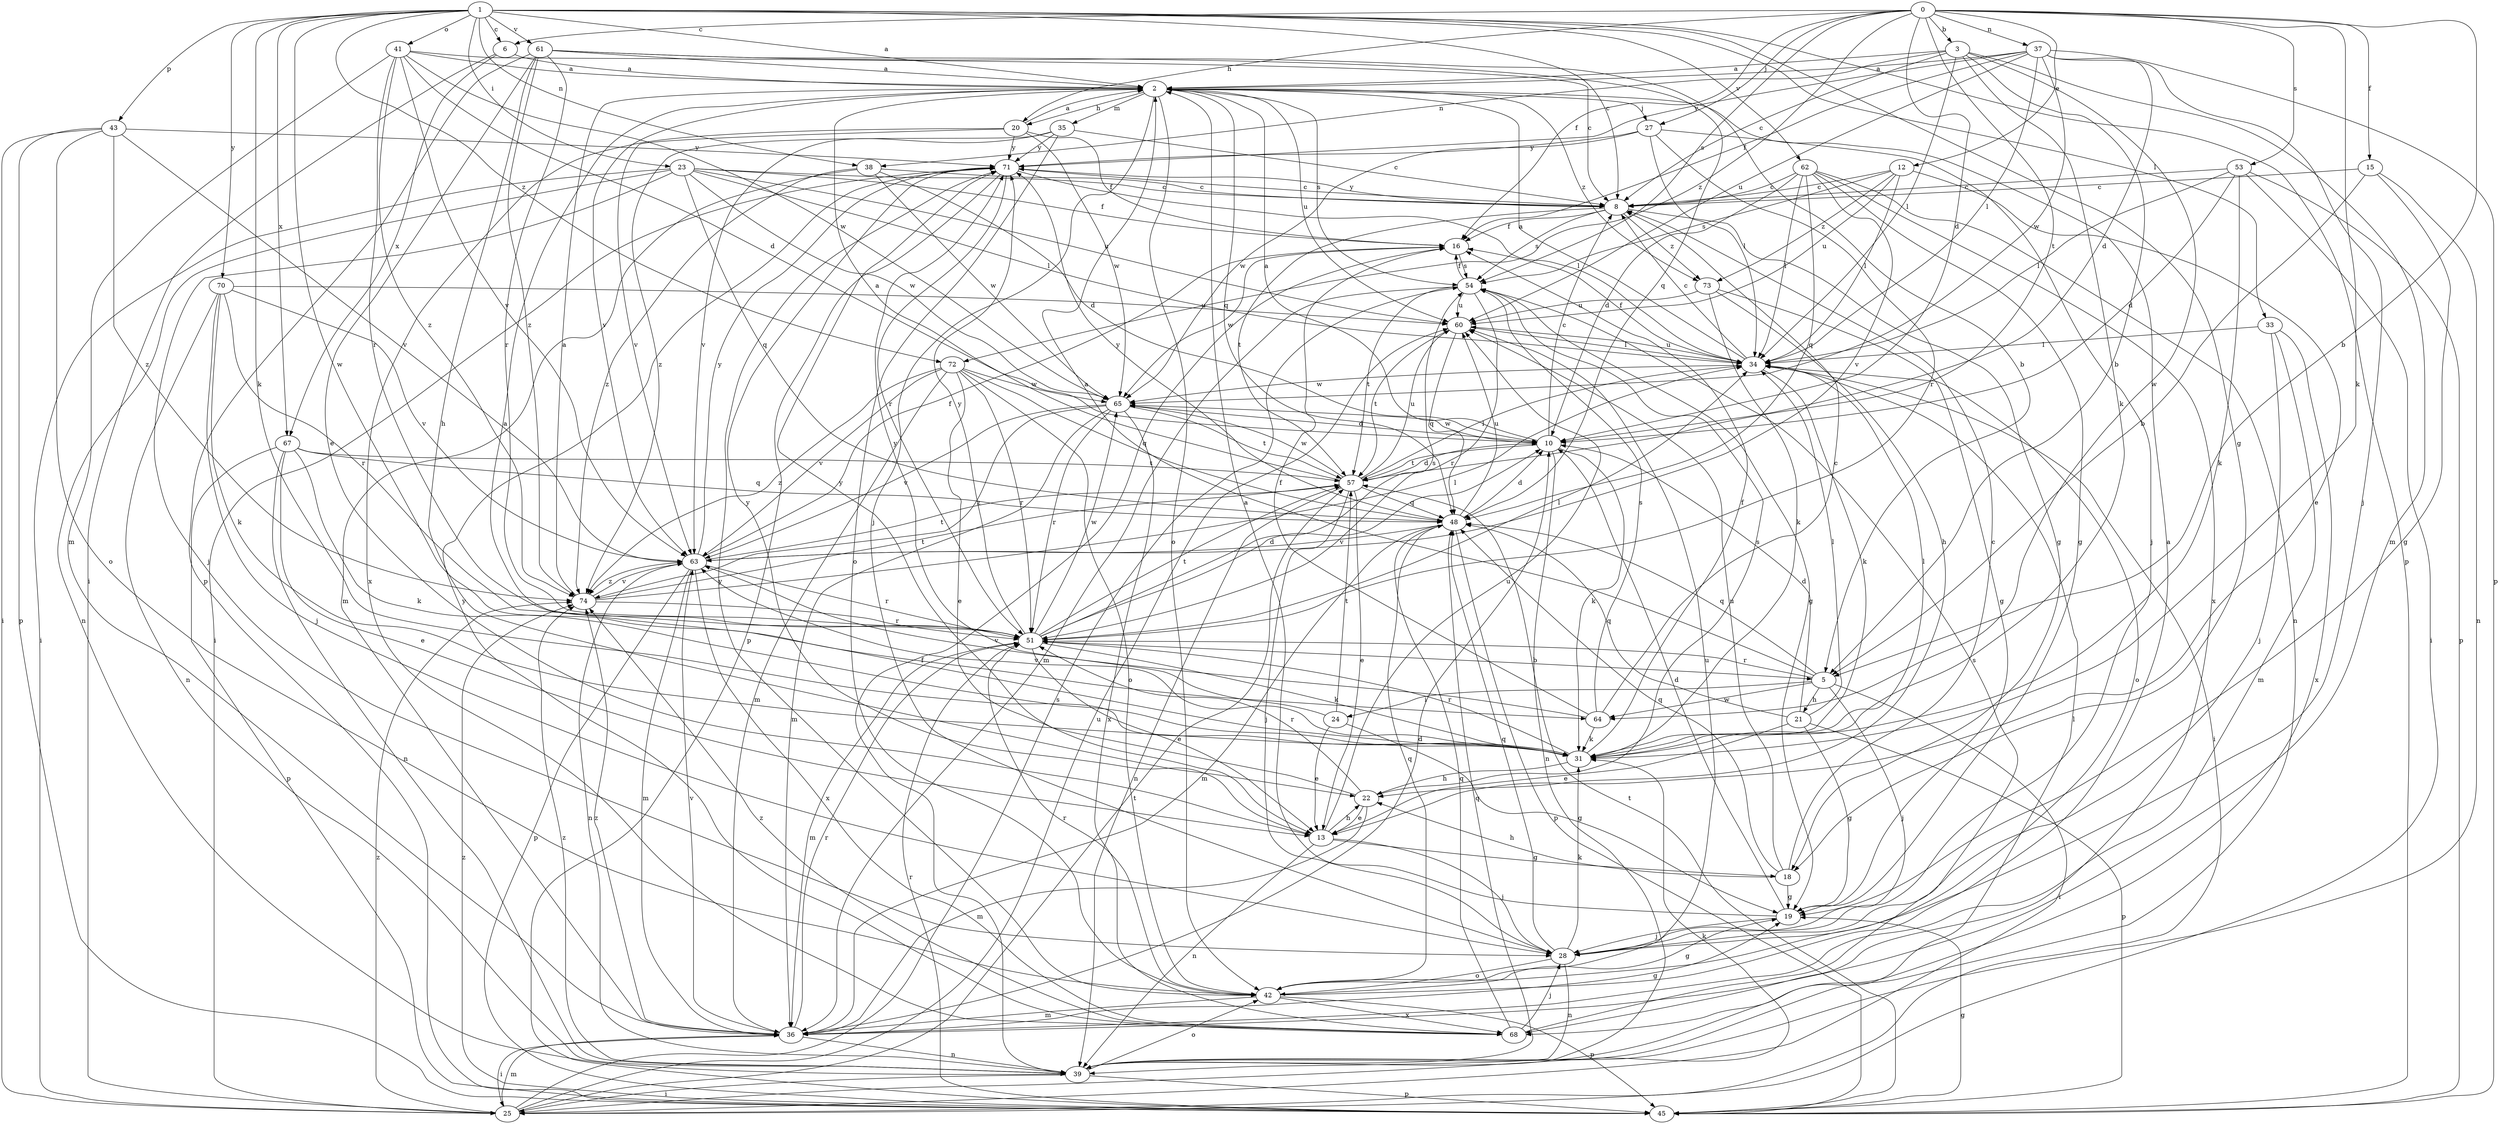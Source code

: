 strict digraph  {
0;
1;
2;
3;
5;
6;
8;
10;
12;
13;
15;
16;
18;
19;
20;
21;
22;
23;
24;
25;
27;
28;
31;
33;
34;
35;
36;
37;
38;
39;
41;
42;
43;
45;
48;
51;
53;
54;
57;
60;
61;
62;
63;
64;
65;
67;
68;
70;
71;
72;
73;
74;
0 -> 3  [label=b];
0 -> 5  [label=b];
0 -> 6  [label=c];
0 -> 10  [label=d];
0 -> 12  [label=e];
0 -> 15  [label=f];
0 -> 16  [label=f];
0 -> 20  [label=h];
0 -> 27  [label=j];
0 -> 31  [label=k];
0 -> 37  [label=n];
0 -> 53  [label=s];
0 -> 54  [label=s];
0 -> 57  [label=t];
0 -> 72  [label=z];
1 -> 2  [label=a];
1 -> 6  [label=c];
1 -> 8  [label=c];
1 -> 18  [label=g];
1 -> 23  [label=i];
1 -> 31  [label=k];
1 -> 33  [label=l];
1 -> 38  [label=n];
1 -> 41  [label=o];
1 -> 43  [label=p];
1 -> 45  [label=p];
1 -> 61  [label=v];
1 -> 62  [label=v];
1 -> 64  [label=w];
1 -> 67  [label=x];
1 -> 70  [label=y];
1 -> 72  [label=z];
2 -> 20  [label=h];
2 -> 27  [label=j];
2 -> 28  [label=j];
2 -> 35  [label=m];
2 -> 42  [label=o];
2 -> 48  [label=q];
2 -> 54  [label=s];
2 -> 60  [label=u];
2 -> 63  [label=v];
2 -> 73  [label=z];
3 -> 2  [label=a];
3 -> 5  [label=b];
3 -> 8  [label=c];
3 -> 31  [label=k];
3 -> 34  [label=l];
3 -> 36  [label=m];
3 -> 38  [label=n];
3 -> 64  [label=w];
5 -> 2  [label=a];
5 -> 21  [label=h];
5 -> 24  [label=i];
5 -> 25  [label=i];
5 -> 28  [label=j];
5 -> 48  [label=q];
5 -> 51  [label=r];
5 -> 64  [label=w];
6 -> 2  [label=a];
6 -> 25  [label=i];
6 -> 67  [label=x];
8 -> 16  [label=f];
8 -> 18  [label=g];
8 -> 54  [label=s];
8 -> 57  [label=t];
8 -> 71  [label=y];
8 -> 73  [label=z];
10 -> 2  [label=a];
10 -> 8  [label=c];
10 -> 31  [label=k];
10 -> 39  [label=n];
10 -> 57  [label=t];
10 -> 65  [label=w];
12 -> 8  [label=c];
12 -> 13  [label=e];
12 -> 34  [label=l];
12 -> 54  [label=s];
12 -> 60  [label=u];
12 -> 73  [label=z];
13 -> 18  [label=g];
13 -> 22  [label=h];
13 -> 28  [label=j];
13 -> 39  [label=n];
13 -> 60  [label=u];
13 -> 71  [label=y];
15 -> 5  [label=b];
15 -> 8  [label=c];
15 -> 19  [label=g];
15 -> 39  [label=n];
16 -> 54  [label=s];
16 -> 65  [label=w];
18 -> 8  [label=c];
18 -> 19  [label=g];
18 -> 22  [label=h];
18 -> 48  [label=q];
18 -> 60  [label=u];
19 -> 2  [label=a];
19 -> 10  [label=d];
19 -> 28  [label=j];
20 -> 2  [label=a];
20 -> 16  [label=f];
20 -> 63  [label=v];
20 -> 65  [label=w];
20 -> 68  [label=x];
20 -> 71  [label=y];
21 -> 10  [label=d];
21 -> 13  [label=e];
21 -> 19  [label=g];
21 -> 34  [label=l];
21 -> 45  [label=p];
21 -> 48  [label=q];
22 -> 13  [label=e];
22 -> 36  [label=m];
22 -> 51  [label=r];
22 -> 54  [label=s];
22 -> 71  [label=y];
23 -> 8  [label=c];
23 -> 16  [label=f];
23 -> 25  [label=i];
23 -> 28  [label=j];
23 -> 34  [label=l];
23 -> 39  [label=n];
23 -> 48  [label=q];
23 -> 60  [label=u];
23 -> 65  [label=w];
24 -> 13  [label=e];
24 -> 19  [label=g];
24 -> 57  [label=t];
24 -> 71  [label=y];
25 -> 31  [label=k];
25 -> 36  [label=m];
25 -> 54  [label=s];
25 -> 57  [label=t];
25 -> 60  [label=u];
25 -> 74  [label=z];
27 -> 28  [label=j];
27 -> 34  [label=l];
27 -> 51  [label=r];
27 -> 65  [label=w];
27 -> 71  [label=y];
28 -> 31  [label=k];
28 -> 39  [label=n];
28 -> 42  [label=o];
28 -> 48  [label=q];
31 -> 2  [label=a];
31 -> 16  [label=f];
31 -> 22  [label=h];
31 -> 34  [label=l];
31 -> 51  [label=r];
31 -> 63  [label=v];
33 -> 28  [label=j];
33 -> 34  [label=l];
33 -> 36  [label=m];
33 -> 68  [label=x];
34 -> 2  [label=a];
34 -> 8  [label=c];
34 -> 16  [label=f];
34 -> 25  [label=i];
34 -> 31  [label=k];
34 -> 42  [label=o];
34 -> 60  [label=u];
34 -> 65  [label=w];
35 -> 8  [label=c];
35 -> 42  [label=o];
35 -> 63  [label=v];
35 -> 71  [label=y];
35 -> 74  [label=z];
36 -> 10  [label=d];
36 -> 19  [label=g];
36 -> 25  [label=i];
36 -> 39  [label=n];
36 -> 51  [label=r];
36 -> 63  [label=v];
36 -> 74  [label=z];
37 -> 2  [label=a];
37 -> 10  [label=d];
37 -> 16  [label=f];
37 -> 28  [label=j];
37 -> 34  [label=l];
37 -> 45  [label=p];
37 -> 60  [label=u];
37 -> 65  [label=w];
37 -> 71  [label=y];
38 -> 8  [label=c];
38 -> 10  [label=d];
38 -> 36  [label=m];
38 -> 65  [label=w];
38 -> 74  [label=z];
39 -> 16  [label=f];
39 -> 25  [label=i];
39 -> 34  [label=l];
39 -> 42  [label=o];
39 -> 45  [label=p];
39 -> 48  [label=q];
39 -> 74  [label=z];
41 -> 2  [label=a];
41 -> 8  [label=c];
41 -> 10  [label=d];
41 -> 36  [label=m];
41 -> 51  [label=r];
41 -> 63  [label=v];
41 -> 65  [label=w];
41 -> 74  [label=z];
42 -> 2  [label=a];
42 -> 19  [label=g];
42 -> 36  [label=m];
42 -> 45  [label=p];
42 -> 48  [label=q];
42 -> 51  [label=r];
42 -> 60  [label=u];
42 -> 68  [label=x];
42 -> 71  [label=y];
43 -> 25  [label=i];
43 -> 42  [label=o];
43 -> 45  [label=p];
43 -> 63  [label=v];
43 -> 71  [label=y];
43 -> 74  [label=z];
45 -> 19  [label=g];
45 -> 51  [label=r];
45 -> 57  [label=t];
45 -> 74  [label=z];
48 -> 10  [label=d];
48 -> 36  [label=m];
48 -> 45  [label=p];
48 -> 60  [label=u];
48 -> 63  [label=v];
48 -> 71  [label=y];
51 -> 5  [label=b];
51 -> 10  [label=d];
51 -> 13  [label=e];
51 -> 31  [label=k];
51 -> 34  [label=l];
51 -> 36  [label=m];
51 -> 54  [label=s];
51 -> 57  [label=t];
51 -> 65  [label=w];
51 -> 71  [label=y];
53 -> 8  [label=c];
53 -> 10  [label=d];
53 -> 25  [label=i];
53 -> 31  [label=k];
53 -> 34  [label=l];
53 -> 45  [label=p];
54 -> 16  [label=f];
54 -> 19  [label=g];
54 -> 36  [label=m];
54 -> 51  [label=r];
54 -> 57  [label=t];
54 -> 60  [label=u];
57 -> 2  [label=a];
57 -> 10  [label=d];
57 -> 13  [label=e];
57 -> 28  [label=j];
57 -> 34  [label=l];
57 -> 39  [label=n];
57 -> 48  [label=q];
57 -> 60  [label=u];
57 -> 65  [label=w];
60 -> 34  [label=l];
60 -> 48  [label=q];
60 -> 57  [label=t];
61 -> 2  [label=a];
61 -> 5  [label=b];
61 -> 13  [label=e];
61 -> 22  [label=h];
61 -> 45  [label=p];
61 -> 48  [label=q];
61 -> 51  [label=r];
61 -> 74  [label=z];
62 -> 8  [label=c];
62 -> 10  [label=d];
62 -> 19  [label=g];
62 -> 34  [label=l];
62 -> 39  [label=n];
62 -> 48  [label=q];
62 -> 63  [label=v];
62 -> 68  [label=x];
63 -> 16  [label=f];
63 -> 36  [label=m];
63 -> 39  [label=n];
63 -> 45  [label=p];
63 -> 51  [label=r];
63 -> 57  [label=t];
63 -> 68  [label=x];
63 -> 71  [label=y];
63 -> 74  [label=z];
64 -> 8  [label=c];
64 -> 16  [label=f];
64 -> 31  [label=k];
64 -> 54  [label=s];
64 -> 63  [label=v];
65 -> 10  [label=d];
65 -> 36  [label=m];
65 -> 51  [label=r];
65 -> 57  [label=t];
65 -> 63  [label=v];
65 -> 68  [label=x];
65 -> 74  [label=z];
67 -> 13  [label=e];
67 -> 31  [label=k];
67 -> 39  [label=n];
67 -> 45  [label=p];
67 -> 48  [label=q];
67 -> 57  [label=t];
68 -> 28  [label=j];
68 -> 48  [label=q];
68 -> 54  [label=s];
68 -> 71  [label=y];
68 -> 74  [label=z];
70 -> 28  [label=j];
70 -> 31  [label=k];
70 -> 39  [label=n];
70 -> 51  [label=r];
70 -> 60  [label=u];
70 -> 63  [label=v];
71 -> 8  [label=c];
71 -> 25  [label=i];
71 -> 34  [label=l];
71 -> 45  [label=p];
71 -> 51  [label=r];
72 -> 13  [label=e];
72 -> 36  [label=m];
72 -> 42  [label=o];
72 -> 48  [label=q];
72 -> 51  [label=r];
72 -> 63  [label=v];
72 -> 65  [label=w];
72 -> 74  [label=z];
73 -> 19  [label=g];
73 -> 22  [label=h];
73 -> 31  [label=k];
73 -> 60  [label=u];
74 -> 2  [label=a];
74 -> 34  [label=l];
74 -> 51  [label=r];
74 -> 57  [label=t];
74 -> 63  [label=v];
}
